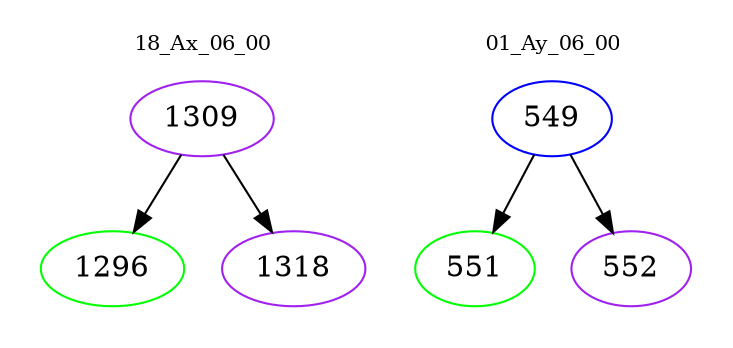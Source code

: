 digraph{
subgraph cluster_0 {
color = white
label = "18_Ax_06_00";
fontsize=10;
T0_1309 [label="1309", color="purple"]
T0_1309 -> T0_1296 [color="black"]
T0_1296 [label="1296", color="green"]
T0_1309 -> T0_1318 [color="black"]
T0_1318 [label="1318", color="purple"]
}
subgraph cluster_1 {
color = white
label = "01_Ay_06_00";
fontsize=10;
T1_549 [label="549", color="blue"]
T1_549 -> T1_551 [color="black"]
T1_551 [label="551", color="green"]
T1_549 -> T1_552 [color="black"]
T1_552 [label="552", color="purple"]
}
}
